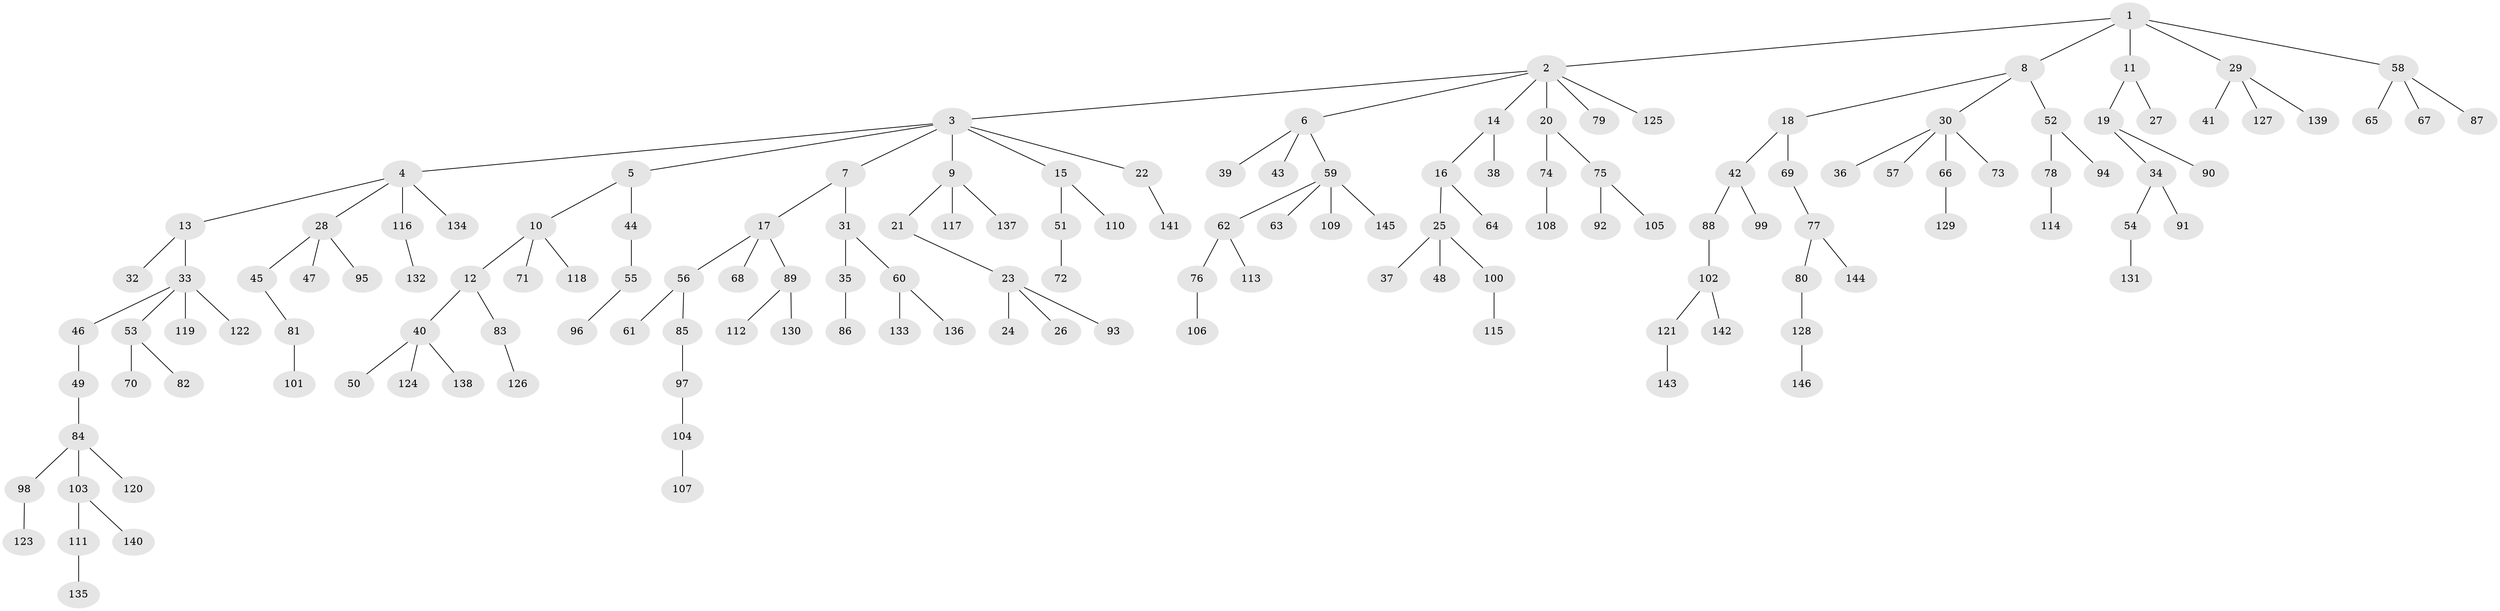 // coarse degree distribution, {7: 0.009708737864077669, 3: 0.17475728155339806, 5: 0.009708737864077669, 4: 0.06796116504854369, 2: 0.2815533980582524, 1: 0.44660194174757284, 6: 0.009708737864077669}
// Generated by graph-tools (version 1.1) at 2025/37/03/04/25 23:37:27]
// undirected, 146 vertices, 145 edges
graph export_dot {
  node [color=gray90,style=filled];
  1;
  2;
  3;
  4;
  5;
  6;
  7;
  8;
  9;
  10;
  11;
  12;
  13;
  14;
  15;
  16;
  17;
  18;
  19;
  20;
  21;
  22;
  23;
  24;
  25;
  26;
  27;
  28;
  29;
  30;
  31;
  32;
  33;
  34;
  35;
  36;
  37;
  38;
  39;
  40;
  41;
  42;
  43;
  44;
  45;
  46;
  47;
  48;
  49;
  50;
  51;
  52;
  53;
  54;
  55;
  56;
  57;
  58;
  59;
  60;
  61;
  62;
  63;
  64;
  65;
  66;
  67;
  68;
  69;
  70;
  71;
  72;
  73;
  74;
  75;
  76;
  77;
  78;
  79;
  80;
  81;
  82;
  83;
  84;
  85;
  86;
  87;
  88;
  89;
  90;
  91;
  92;
  93;
  94;
  95;
  96;
  97;
  98;
  99;
  100;
  101;
  102;
  103;
  104;
  105;
  106;
  107;
  108;
  109;
  110;
  111;
  112;
  113;
  114;
  115;
  116;
  117;
  118;
  119;
  120;
  121;
  122;
  123;
  124;
  125;
  126;
  127;
  128;
  129;
  130;
  131;
  132;
  133;
  134;
  135;
  136;
  137;
  138;
  139;
  140;
  141;
  142;
  143;
  144;
  145;
  146;
  1 -- 2;
  1 -- 8;
  1 -- 11;
  1 -- 29;
  1 -- 58;
  2 -- 3;
  2 -- 6;
  2 -- 14;
  2 -- 20;
  2 -- 79;
  2 -- 125;
  3 -- 4;
  3 -- 5;
  3 -- 7;
  3 -- 9;
  3 -- 15;
  3 -- 22;
  4 -- 13;
  4 -- 28;
  4 -- 116;
  4 -- 134;
  5 -- 10;
  5 -- 44;
  6 -- 39;
  6 -- 43;
  6 -- 59;
  7 -- 17;
  7 -- 31;
  8 -- 18;
  8 -- 30;
  8 -- 52;
  9 -- 21;
  9 -- 117;
  9 -- 137;
  10 -- 12;
  10 -- 71;
  10 -- 118;
  11 -- 19;
  11 -- 27;
  12 -- 40;
  12 -- 83;
  13 -- 32;
  13 -- 33;
  14 -- 16;
  14 -- 38;
  15 -- 51;
  15 -- 110;
  16 -- 25;
  16 -- 64;
  17 -- 56;
  17 -- 68;
  17 -- 89;
  18 -- 42;
  18 -- 69;
  19 -- 34;
  19 -- 90;
  20 -- 74;
  20 -- 75;
  21 -- 23;
  22 -- 141;
  23 -- 24;
  23 -- 26;
  23 -- 93;
  25 -- 37;
  25 -- 48;
  25 -- 100;
  28 -- 45;
  28 -- 47;
  28 -- 95;
  29 -- 41;
  29 -- 127;
  29 -- 139;
  30 -- 36;
  30 -- 57;
  30 -- 66;
  30 -- 73;
  31 -- 35;
  31 -- 60;
  33 -- 46;
  33 -- 53;
  33 -- 119;
  33 -- 122;
  34 -- 54;
  34 -- 91;
  35 -- 86;
  40 -- 50;
  40 -- 124;
  40 -- 138;
  42 -- 88;
  42 -- 99;
  44 -- 55;
  45 -- 81;
  46 -- 49;
  49 -- 84;
  51 -- 72;
  52 -- 78;
  52 -- 94;
  53 -- 70;
  53 -- 82;
  54 -- 131;
  55 -- 96;
  56 -- 61;
  56 -- 85;
  58 -- 65;
  58 -- 67;
  58 -- 87;
  59 -- 62;
  59 -- 63;
  59 -- 109;
  59 -- 145;
  60 -- 133;
  60 -- 136;
  62 -- 76;
  62 -- 113;
  66 -- 129;
  69 -- 77;
  74 -- 108;
  75 -- 92;
  75 -- 105;
  76 -- 106;
  77 -- 80;
  77 -- 144;
  78 -- 114;
  80 -- 128;
  81 -- 101;
  83 -- 126;
  84 -- 98;
  84 -- 103;
  84 -- 120;
  85 -- 97;
  88 -- 102;
  89 -- 112;
  89 -- 130;
  97 -- 104;
  98 -- 123;
  100 -- 115;
  102 -- 121;
  102 -- 142;
  103 -- 111;
  103 -- 140;
  104 -- 107;
  111 -- 135;
  116 -- 132;
  121 -- 143;
  128 -- 146;
}
